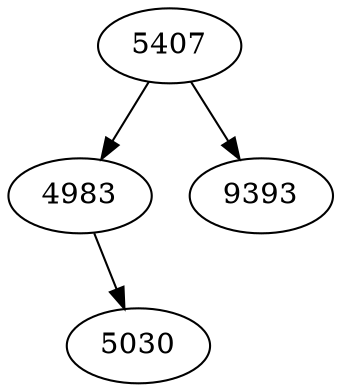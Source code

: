 digraph arbol{ "5407" ; x1 [label="",width=.1,style=invis];"5407" -> "4983" ; x2 [label="",width=.1,style=invis];"4983" -> x2[style=invis]; "4983" -> "5030" ;{rank=same x2 -> "5030" [style=invis]}; "5407" -> "9393" ;{rank=same"4983" -> "9393" [style=invis]}; }